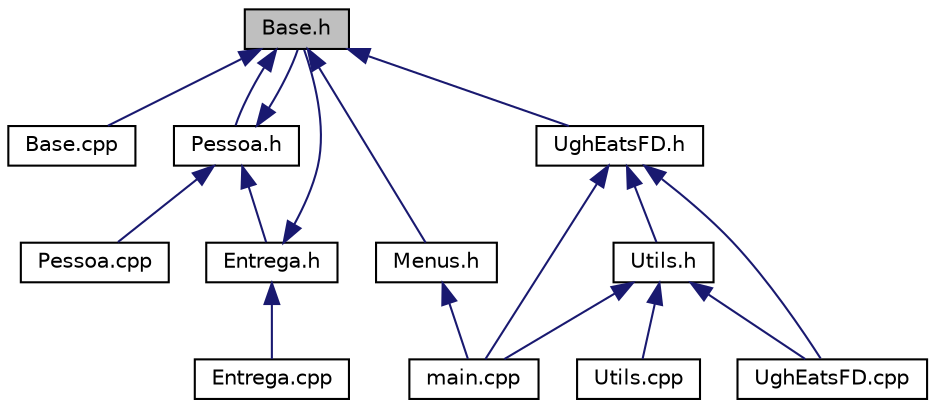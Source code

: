 digraph "Base.h"
{
 // LATEX_PDF_SIZE
  edge [fontname="Helvetica",fontsize="10",labelfontname="Helvetica",labelfontsize="10"];
  node [fontname="Helvetica",fontsize="10",shape=record];
  Node1 [label="Base.h",height=0.2,width=0.4,color="black", fillcolor="grey75", style="filled", fontcolor="black",tooltip=" "];
  Node1 -> Node2 [dir="back",color="midnightblue",fontsize="10",style="solid"];
  Node2 [label="Base.cpp",height=0.2,width=0.4,color="black", fillcolor="white", style="filled",URL="$_base_8cpp.html",tooltip=" "];
  Node1 -> Node3 [dir="back",color="midnightblue",fontsize="10",style="solid"];
  Node3 [label="Pessoa.h",height=0.2,width=0.4,color="black", fillcolor="white", style="filled",URL="$_pessoa_8h.html",tooltip=" "];
  Node3 -> Node1 [dir="back",color="midnightblue",fontsize="10",style="solid"];
  Node3 -> Node4 [dir="back",color="midnightblue",fontsize="10",style="solid"];
  Node4 [label="Entrega.h",height=0.2,width=0.4,color="black", fillcolor="white", style="filled",URL="$_entrega_8h.html",tooltip=" "];
  Node4 -> Node1 [dir="back",color="midnightblue",fontsize="10",style="solid"];
  Node4 -> Node5 [dir="back",color="midnightblue",fontsize="10",style="solid"];
  Node5 [label="Entrega.cpp",height=0.2,width=0.4,color="black", fillcolor="white", style="filled",URL="$_entrega_8cpp.html",tooltip=" "];
  Node3 -> Node6 [dir="back",color="midnightblue",fontsize="10",style="solid"];
  Node6 [label="Pessoa.cpp",height=0.2,width=0.4,color="black", fillcolor="white", style="filled",URL="$_pessoa_8cpp.html",tooltip=" "];
  Node1 -> Node7 [dir="back",color="midnightblue",fontsize="10",style="solid"];
  Node7 [label="UghEatsFD.h",height=0.2,width=0.4,color="black", fillcolor="white", style="filled",URL="$_ugh_eats_f_d_8h.html",tooltip=" "];
  Node7 -> Node8 [dir="back",color="midnightblue",fontsize="10",style="solid"];
  Node8 [label="main.cpp",height=0.2,width=0.4,color="black", fillcolor="white", style="filled",URL="$main_8cpp.html",tooltip=" "];
  Node7 -> Node9 [dir="back",color="midnightblue",fontsize="10",style="solid"];
  Node9 [label="Utils.h",height=0.2,width=0.4,color="black", fillcolor="white", style="filled",URL="$_utils_8h.html",tooltip=" "];
  Node9 -> Node8 [dir="back",color="midnightblue",fontsize="10",style="solid"];
  Node9 -> Node10 [dir="back",color="midnightblue",fontsize="10",style="solid"];
  Node10 [label="UghEatsFD.cpp",height=0.2,width=0.4,color="black", fillcolor="white", style="filled",URL="$_ugh_eats_f_d_8cpp.html",tooltip=" "];
  Node9 -> Node11 [dir="back",color="midnightblue",fontsize="10",style="solid"];
  Node11 [label="Utils.cpp",height=0.2,width=0.4,color="black", fillcolor="white", style="filled",URL="$_utils_8cpp.html",tooltip=" "];
  Node7 -> Node10 [dir="back",color="midnightblue",fontsize="10",style="solid"];
  Node1 -> Node12 [dir="back",color="midnightblue",fontsize="10",style="solid"];
  Node12 [label="Menus.h",height=0.2,width=0.4,color="black", fillcolor="white", style="filled",URL="$_menus_8h.html",tooltip=" "];
  Node12 -> Node8 [dir="back",color="midnightblue",fontsize="10",style="solid"];
}
